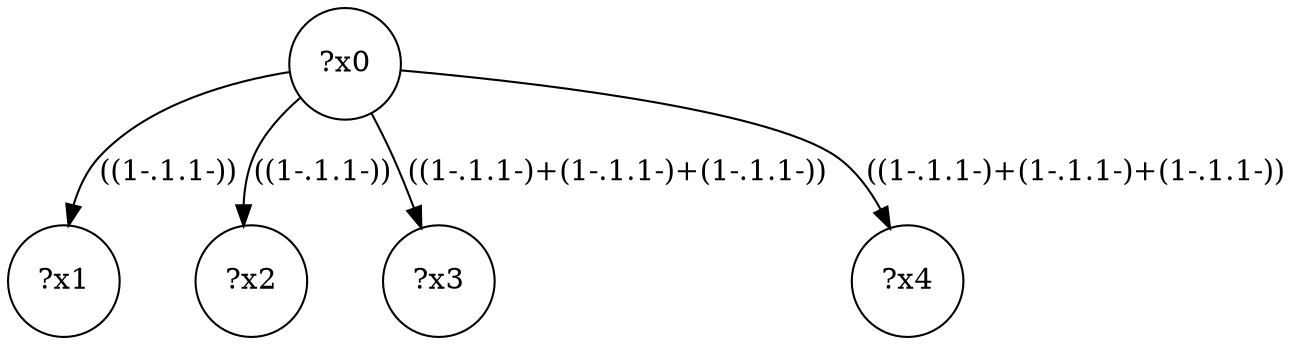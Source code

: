 digraph g {
	x0 [shape=circle, label="?x0"];
	x1 [shape=circle, label="?x1"];
	x0 -> x1 [label="((1-.1.1-))"];
	x2 [shape=circle, label="?x2"];
	x0 -> x2 [label="((1-.1.1-))"];
	x3 [shape=circle, label="?x3"];
	x0 -> x3 [label="((1-.1.1-)+(1-.1.1-)+(1-.1.1-))"];
	x4 [shape=circle, label="?x4"];
	x0 -> x4 [label="((1-.1.1-)+(1-.1.1-)+(1-.1.1-))"];
}
